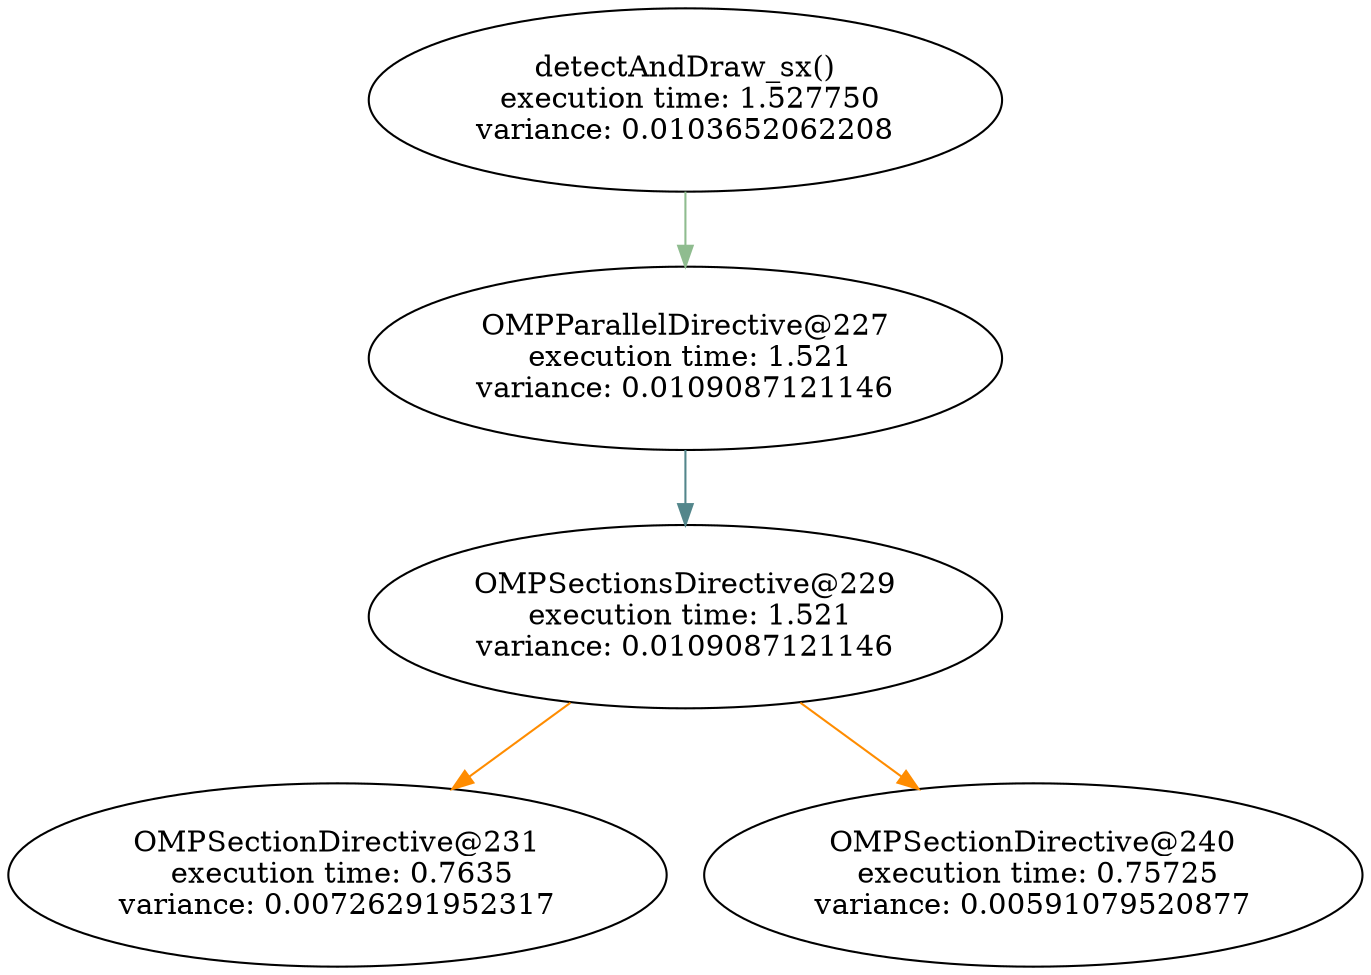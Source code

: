 digraph G {
	node [label="\N"];
	graph [bb="0,0,650,460"];
	detectAndDraw_sx [label="detectAndDraw_sx()\n execution time: 1.527750\nvariance: 0.0103652062208", pos="325,416", width="4.2222", height="1.2222"];
	"OMPParallelDirective@227" [label="OMPParallelDirective@227\n execution time: 1.521\nvariance: 0.0109087121146", pos="325,292", width="4.2222", height="1.2222"];
	"OMPSectionsDirective@229" [label="OMPSectionsDirective@229\n execution time: 1.521\nvariance: 0.0109087121146", pos="325,168", width="4.2222", height="1.2222"];
	"OMPSectionDirective@231" [label="OMPSectionDirective@231\n execution time: 0.7635\nvariance: 0.00726291952317", pos="158,44", width="4.3889", height="1.2222"];
	"OMPSectionDirective@240" [label="OMPSectionDirective@240\n execution time: 0.75725\nvariance: 0.00591079520877", pos="492,44", width="4.3889", height="1.2222"];
	detectAndDraw_sx -> "OMPParallelDirective@227" [color=darkseagreen, pos="e,325,336.34 325,371.93 325,363.72 325,355.04 325,346.56"];
	"OMPParallelDirective@227" -> "OMPSectionsDirective@229" [color=cadetblue4, pos="e,325,212.34 325,247.93 325,239.72 325,231.04 325,222.56"];
	"OMPSectionsDirective@229" -> "OMPSectionDirective@231" [color=darkorange, pos="e,213.65,85.321 269.39,126.71 254.12,115.37 237.44,102.99 221.75,91.337"];
	"OMPSectionsDirective@229" -> "OMPSectionDirective@240" [color=darkorange, pos="e,436.35,85.321 380.61,126.71 395.88,115.37 412.56,102.99 428.25,91.337"];
}
